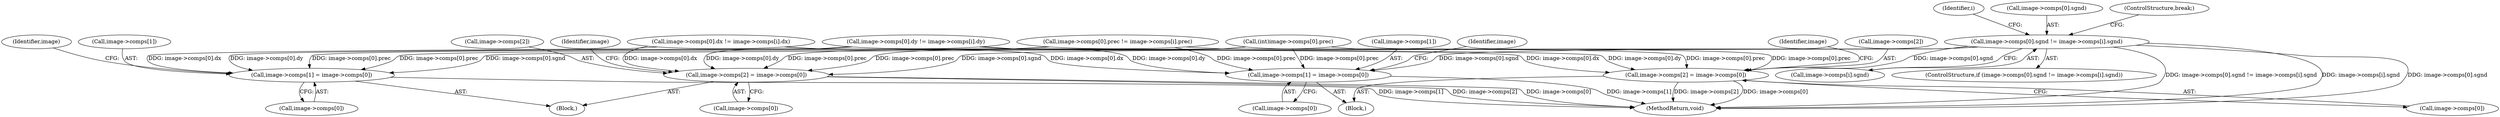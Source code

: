 digraph "0_openjpeg_2e5ab1d9987831c981ff05862e8ccf1381ed58ea@pointer" {
"1000294" [label="(Call,image->comps[0].sgnd != image->comps[i].sgnd)"];
"1001097" [label="(Call,image->comps[1] = image->comps[0])"];
"1001108" [label="(Call,image->comps[2] = image->comps[0])"];
"1001383" [label="(Call,image->comps[1] = image->comps[0])"];
"1001394" [label="(Call,image->comps[2] = image->comps[0])"];
"1001397" [label="(Identifier,image)"];
"1001384" [label="(Call,image->comps[1])"];
"1000302" [label="(Call,image->comps[i].sgnd)"];
"1000294" [label="(Call,image->comps[0].sgnd != image->comps[i].sgnd)"];
"1000293" [label="(ControlStructure,if (image->comps[0].sgnd != image->comps[i].sgnd))"];
"1001097" [label="(Call,image->comps[1] = image->comps[0])"];
"1001383" [label="(Call,image->comps[1] = image->comps[0])"];
"1000237" [label="(Identifier,i)"];
"1001395" [label="(Call,image->comps[2])"];
"1000200" [label="(Call,(int)image->comps[0].prec)"];
"1001123" [label="(Identifier,image)"];
"1001098" [label="(Call,image->comps[1])"];
"1000240" [label="(Call,image->comps[0].dx != image->comps[i].dx)"];
"1001261" [label="(Block,)"];
"1001109" [label="(Call,image->comps[2])"];
"1001400" [label="(Call,image->comps[0])"];
"1001394" [label="(Call,image->comps[2] = image->comps[0])"];
"1000276" [label="(Call,image->comps[0].prec != image->comps[i].prec)"];
"1001114" [label="(Call,image->comps[0])"];
"1000295" [label="(Call,image->comps[0].sgnd)"];
"1001560" [label="(MethodReturn,void)"];
"1000258" [label="(Call,image->comps[0].dy != image->comps[i].dy)"];
"1000310" [label="(ControlStructure,break;)"];
"1001108" [label="(Call,image->comps[2] = image->comps[0])"];
"1001389" [label="(Call,image->comps[0])"];
"1000975" [label="(Block,)"];
"1001103" [label="(Call,image->comps[0])"];
"1001111" [label="(Identifier,image)"];
"1001409" [label="(Identifier,image)"];
"1000294" -> "1000293"  [label="AST: "];
"1000294" -> "1000302"  [label="CFG: "];
"1000295" -> "1000294"  [label="AST: "];
"1000302" -> "1000294"  [label="AST: "];
"1000310" -> "1000294"  [label="CFG: "];
"1000237" -> "1000294"  [label="CFG: "];
"1000294" -> "1001560"  [label="DDG: image->comps[0].sgnd != image->comps[i].sgnd"];
"1000294" -> "1001560"  [label="DDG: image->comps[i].sgnd"];
"1000294" -> "1001560"  [label="DDG: image->comps[0].sgnd"];
"1000294" -> "1001097"  [label="DDG: image->comps[0].sgnd"];
"1000294" -> "1001108"  [label="DDG: image->comps[0].sgnd"];
"1000294" -> "1001383"  [label="DDG: image->comps[0].sgnd"];
"1000294" -> "1001394"  [label="DDG: image->comps[0].sgnd"];
"1001097" -> "1000975"  [label="AST: "];
"1001097" -> "1001103"  [label="CFG: "];
"1001098" -> "1001097"  [label="AST: "];
"1001103" -> "1001097"  [label="AST: "];
"1001111" -> "1001097"  [label="CFG: "];
"1001097" -> "1001560"  [label="DDG: image->comps[1]"];
"1000276" -> "1001097"  [label="DDG: image->comps[0].prec"];
"1000240" -> "1001097"  [label="DDG: image->comps[0].dx"];
"1000200" -> "1001097"  [label="DDG: image->comps[0].prec"];
"1000258" -> "1001097"  [label="DDG: image->comps[0].dy"];
"1001108" -> "1000975"  [label="AST: "];
"1001108" -> "1001114"  [label="CFG: "];
"1001109" -> "1001108"  [label="AST: "];
"1001114" -> "1001108"  [label="AST: "];
"1001123" -> "1001108"  [label="CFG: "];
"1001108" -> "1001560"  [label="DDG: image->comps[0]"];
"1001108" -> "1001560"  [label="DDG: image->comps[2]"];
"1000276" -> "1001108"  [label="DDG: image->comps[0].prec"];
"1000240" -> "1001108"  [label="DDG: image->comps[0].dx"];
"1000200" -> "1001108"  [label="DDG: image->comps[0].prec"];
"1000258" -> "1001108"  [label="DDG: image->comps[0].dy"];
"1001383" -> "1001261"  [label="AST: "];
"1001383" -> "1001389"  [label="CFG: "];
"1001384" -> "1001383"  [label="AST: "];
"1001389" -> "1001383"  [label="AST: "];
"1001397" -> "1001383"  [label="CFG: "];
"1001383" -> "1001560"  [label="DDG: image->comps[1]"];
"1000276" -> "1001383"  [label="DDG: image->comps[0].prec"];
"1000240" -> "1001383"  [label="DDG: image->comps[0].dx"];
"1000200" -> "1001383"  [label="DDG: image->comps[0].prec"];
"1000258" -> "1001383"  [label="DDG: image->comps[0].dy"];
"1001394" -> "1001261"  [label="AST: "];
"1001394" -> "1001400"  [label="CFG: "];
"1001395" -> "1001394"  [label="AST: "];
"1001400" -> "1001394"  [label="AST: "];
"1001409" -> "1001394"  [label="CFG: "];
"1001394" -> "1001560"  [label="DDG: image->comps[0]"];
"1001394" -> "1001560"  [label="DDG: image->comps[2]"];
"1000276" -> "1001394"  [label="DDG: image->comps[0].prec"];
"1000240" -> "1001394"  [label="DDG: image->comps[0].dx"];
"1000200" -> "1001394"  [label="DDG: image->comps[0].prec"];
"1000258" -> "1001394"  [label="DDG: image->comps[0].dy"];
}
